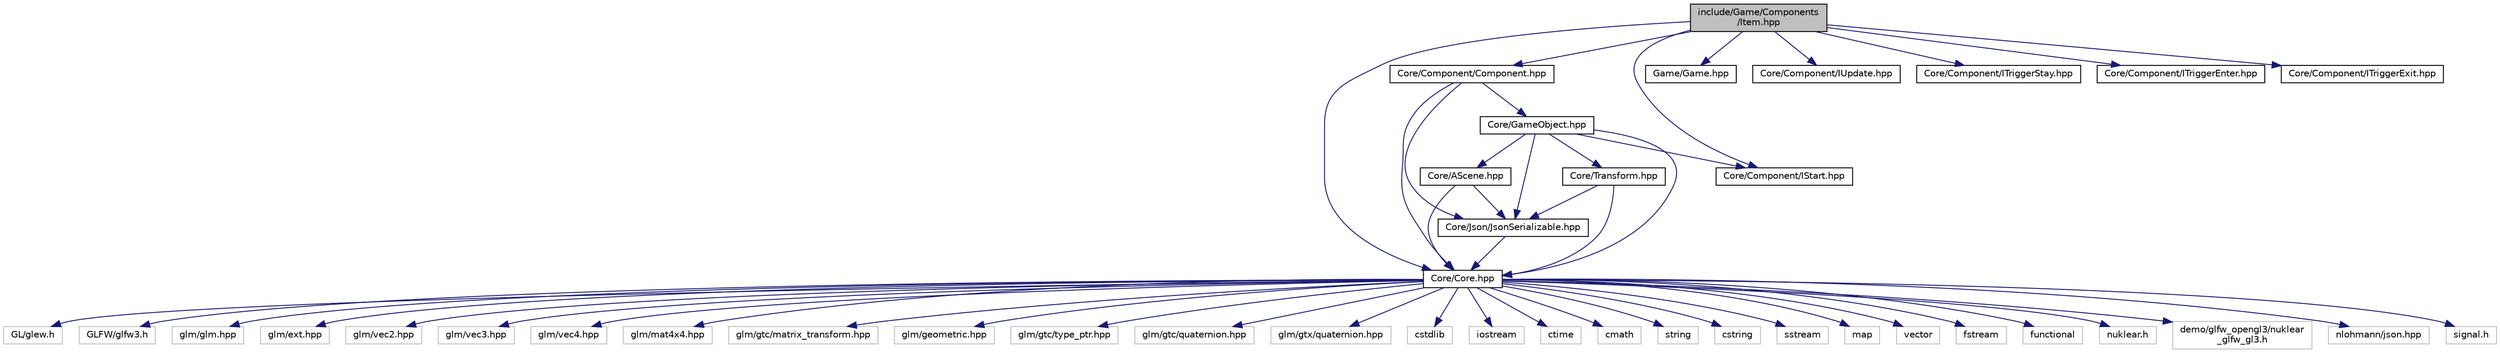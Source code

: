 digraph "include/Game/Components/Item.hpp"
{
  edge [fontname="Helvetica",fontsize="10",labelfontname="Helvetica",labelfontsize="10"];
  node [fontname="Helvetica",fontsize="10",shape=record];
  Node0 [label="include/Game/Components\l/Item.hpp",height=0.2,width=0.4,color="black", fillcolor="grey75", style="filled", fontcolor="black"];
  Node0 -> Node1 [color="midnightblue",fontsize="10",style="solid",fontname="Helvetica"];
  Node1 [label="Core/Core.hpp",height=0.2,width=0.4,color="black", fillcolor="white", style="filled",URL="$_core_8hpp.html"];
  Node1 -> Node2 [color="midnightblue",fontsize="10",style="solid",fontname="Helvetica"];
  Node2 [label="GL/glew.h",height=0.2,width=0.4,color="grey75", fillcolor="white", style="filled"];
  Node1 -> Node3 [color="midnightblue",fontsize="10",style="solid",fontname="Helvetica"];
  Node3 [label="GLFW/glfw3.h",height=0.2,width=0.4,color="grey75", fillcolor="white", style="filled"];
  Node1 -> Node4 [color="midnightblue",fontsize="10",style="solid",fontname="Helvetica"];
  Node4 [label="glm/glm.hpp",height=0.2,width=0.4,color="grey75", fillcolor="white", style="filled"];
  Node1 -> Node5 [color="midnightblue",fontsize="10",style="solid",fontname="Helvetica"];
  Node5 [label="glm/ext.hpp",height=0.2,width=0.4,color="grey75", fillcolor="white", style="filled"];
  Node1 -> Node6 [color="midnightblue",fontsize="10",style="solid",fontname="Helvetica"];
  Node6 [label="glm/vec2.hpp",height=0.2,width=0.4,color="grey75", fillcolor="white", style="filled"];
  Node1 -> Node7 [color="midnightblue",fontsize="10",style="solid",fontname="Helvetica"];
  Node7 [label="glm/vec3.hpp",height=0.2,width=0.4,color="grey75", fillcolor="white", style="filled"];
  Node1 -> Node8 [color="midnightblue",fontsize="10",style="solid",fontname="Helvetica"];
  Node8 [label="glm/vec4.hpp",height=0.2,width=0.4,color="grey75", fillcolor="white", style="filled"];
  Node1 -> Node9 [color="midnightblue",fontsize="10",style="solid",fontname="Helvetica"];
  Node9 [label="glm/mat4x4.hpp",height=0.2,width=0.4,color="grey75", fillcolor="white", style="filled"];
  Node1 -> Node10 [color="midnightblue",fontsize="10",style="solid",fontname="Helvetica"];
  Node10 [label="glm/gtc/matrix_transform.hpp",height=0.2,width=0.4,color="grey75", fillcolor="white", style="filled"];
  Node1 -> Node11 [color="midnightblue",fontsize="10",style="solid",fontname="Helvetica"];
  Node11 [label="glm/geometric.hpp",height=0.2,width=0.4,color="grey75", fillcolor="white", style="filled"];
  Node1 -> Node12 [color="midnightblue",fontsize="10",style="solid",fontname="Helvetica"];
  Node12 [label="glm/gtc/type_ptr.hpp",height=0.2,width=0.4,color="grey75", fillcolor="white", style="filled"];
  Node1 -> Node13 [color="midnightblue",fontsize="10",style="solid",fontname="Helvetica"];
  Node13 [label="glm/gtc/quaternion.hpp",height=0.2,width=0.4,color="grey75", fillcolor="white", style="filled"];
  Node1 -> Node14 [color="midnightblue",fontsize="10",style="solid",fontname="Helvetica"];
  Node14 [label="glm/gtx/quaternion.hpp",height=0.2,width=0.4,color="grey75", fillcolor="white", style="filled"];
  Node1 -> Node15 [color="midnightblue",fontsize="10",style="solid",fontname="Helvetica"];
  Node15 [label="cstdlib",height=0.2,width=0.4,color="grey75", fillcolor="white", style="filled"];
  Node1 -> Node16 [color="midnightblue",fontsize="10",style="solid",fontname="Helvetica"];
  Node16 [label="iostream",height=0.2,width=0.4,color="grey75", fillcolor="white", style="filled"];
  Node1 -> Node17 [color="midnightblue",fontsize="10",style="solid",fontname="Helvetica"];
  Node17 [label="ctime",height=0.2,width=0.4,color="grey75", fillcolor="white", style="filled"];
  Node1 -> Node18 [color="midnightblue",fontsize="10",style="solid",fontname="Helvetica"];
  Node18 [label="cmath",height=0.2,width=0.4,color="grey75", fillcolor="white", style="filled"];
  Node1 -> Node19 [color="midnightblue",fontsize="10",style="solid",fontname="Helvetica"];
  Node19 [label="string",height=0.2,width=0.4,color="grey75", fillcolor="white", style="filled"];
  Node1 -> Node20 [color="midnightblue",fontsize="10",style="solid",fontname="Helvetica"];
  Node20 [label="cstring",height=0.2,width=0.4,color="grey75", fillcolor="white", style="filled"];
  Node1 -> Node21 [color="midnightblue",fontsize="10",style="solid",fontname="Helvetica"];
  Node21 [label="sstream",height=0.2,width=0.4,color="grey75", fillcolor="white", style="filled"];
  Node1 -> Node22 [color="midnightblue",fontsize="10",style="solid",fontname="Helvetica"];
  Node22 [label="map",height=0.2,width=0.4,color="grey75", fillcolor="white", style="filled"];
  Node1 -> Node23 [color="midnightblue",fontsize="10",style="solid",fontname="Helvetica"];
  Node23 [label="vector",height=0.2,width=0.4,color="grey75", fillcolor="white", style="filled"];
  Node1 -> Node24 [color="midnightblue",fontsize="10",style="solid",fontname="Helvetica"];
  Node24 [label="fstream",height=0.2,width=0.4,color="grey75", fillcolor="white", style="filled"];
  Node1 -> Node25 [color="midnightblue",fontsize="10",style="solid",fontname="Helvetica"];
  Node25 [label="functional",height=0.2,width=0.4,color="grey75", fillcolor="white", style="filled"];
  Node1 -> Node26 [color="midnightblue",fontsize="10",style="solid",fontname="Helvetica"];
  Node26 [label="nuklear.h",height=0.2,width=0.4,color="grey75", fillcolor="white", style="filled"];
  Node1 -> Node27 [color="midnightblue",fontsize="10",style="solid",fontname="Helvetica"];
  Node27 [label="demo/glfw_opengl3/nuklear\l_glfw_gl3.h",height=0.2,width=0.4,color="grey75", fillcolor="white", style="filled"];
  Node1 -> Node28 [color="midnightblue",fontsize="10",style="solid",fontname="Helvetica"];
  Node28 [label="nlohmann/json.hpp",height=0.2,width=0.4,color="grey75", fillcolor="white", style="filled"];
  Node1 -> Node29 [color="midnightblue",fontsize="10",style="solid",fontname="Helvetica"];
  Node29 [label="signal.h",height=0.2,width=0.4,color="grey75", fillcolor="white", style="filled"];
  Node0 -> Node30 [color="midnightblue",fontsize="10",style="solid",fontname="Helvetica"];
  Node30 [label="Game/Game.hpp",height=0.2,width=0.4,color="black", fillcolor="white", style="filled",URL="$_game_8hpp.html"];
  Node0 -> Node31 [color="midnightblue",fontsize="10",style="solid",fontname="Helvetica"];
  Node31 [label="Core/Component/Component.hpp",height=0.2,width=0.4,color="black", fillcolor="white", style="filled",URL="$_component_8hpp.html"];
  Node31 -> Node1 [color="midnightblue",fontsize="10",style="solid",fontname="Helvetica"];
  Node31 -> Node32 [color="midnightblue",fontsize="10",style="solid",fontname="Helvetica"];
  Node32 [label="Core/Json/JsonSerializable.hpp",height=0.2,width=0.4,color="black", fillcolor="white", style="filled",URL="$_json_serializable_8hpp.html"];
  Node32 -> Node1 [color="midnightblue",fontsize="10",style="solid",fontname="Helvetica"];
  Node31 -> Node33 [color="midnightblue",fontsize="10",style="solid",fontname="Helvetica"];
  Node33 [label="Core/GameObject.hpp",height=0.2,width=0.4,color="black", fillcolor="white", style="filled",URL="$_game_object_8hpp.html"];
  Node33 -> Node1 [color="midnightblue",fontsize="10",style="solid",fontname="Helvetica"];
  Node33 -> Node34 [color="midnightblue",fontsize="10",style="solid",fontname="Helvetica"];
  Node34 [label="Core/AScene.hpp",height=0.2,width=0.4,color="black", fillcolor="white", style="filled",URL="$_a_scene_8hpp.html"];
  Node34 -> Node1 [color="midnightblue",fontsize="10",style="solid",fontname="Helvetica"];
  Node34 -> Node32 [color="midnightblue",fontsize="10",style="solid",fontname="Helvetica"];
  Node33 -> Node35 [color="midnightblue",fontsize="10",style="solid",fontname="Helvetica"];
  Node35 [label="Core/Transform.hpp",height=0.2,width=0.4,color="black", fillcolor="white", style="filled",URL="$_transform_8hpp.html",tooltip="Component de transformation d&#39;un object. "];
  Node35 -> Node1 [color="midnightblue",fontsize="10",style="solid",fontname="Helvetica"];
  Node35 -> Node32 [color="midnightblue",fontsize="10",style="solid",fontname="Helvetica"];
  Node33 -> Node36 [color="midnightblue",fontsize="10",style="solid",fontname="Helvetica"];
  Node36 [label="Core/Component/IStart.hpp",height=0.2,width=0.4,color="black", fillcolor="white", style="filled",URL="$_i_start_8hpp.html"];
  Node33 -> Node32 [color="midnightblue",fontsize="10",style="solid",fontname="Helvetica"];
  Node0 -> Node37 [color="midnightblue",fontsize="10",style="solid",fontname="Helvetica"];
  Node37 [label="Core/Component/IUpdate.hpp",height=0.2,width=0.4,color="black", fillcolor="white", style="filled",URL="$_i_update_8hpp.html"];
  Node0 -> Node36 [color="midnightblue",fontsize="10",style="solid",fontname="Helvetica"];
  Node0 -> Node38 [color="midnightblue",fontsize="10",style="solid",fontname="Helvetica"];
  Node38 [label="Core/Component/ITriggerStay.hpp",height=0.2,width=0.4,color="black", fillcolor="white", style="filled",URL="$_i_trigger_stay_8hpp.html"];
  Node0 -> Node39 [color="midnightblue",fontsize="10",style="solid",fontname="Helvetica"];
  Node39 [label="Core/Component/ITriggerEnter.hpp",height=0.2,width=0.4,color="black", fillcolor="white", style="filled",URL="$_i_trigger_enter_8hpp.html"];
  Node0 -> Node40 [color="midnightblue",fontsize="10",style="solid",fontname="Helvetica"];
  Node40 [label="Core/Component/ITriggerExit.hpp",height=0.2,width=0.4,color="black", fillcolor="white", style="filled",URL="$_i_trigger_exit_8hpp.html"];
}
